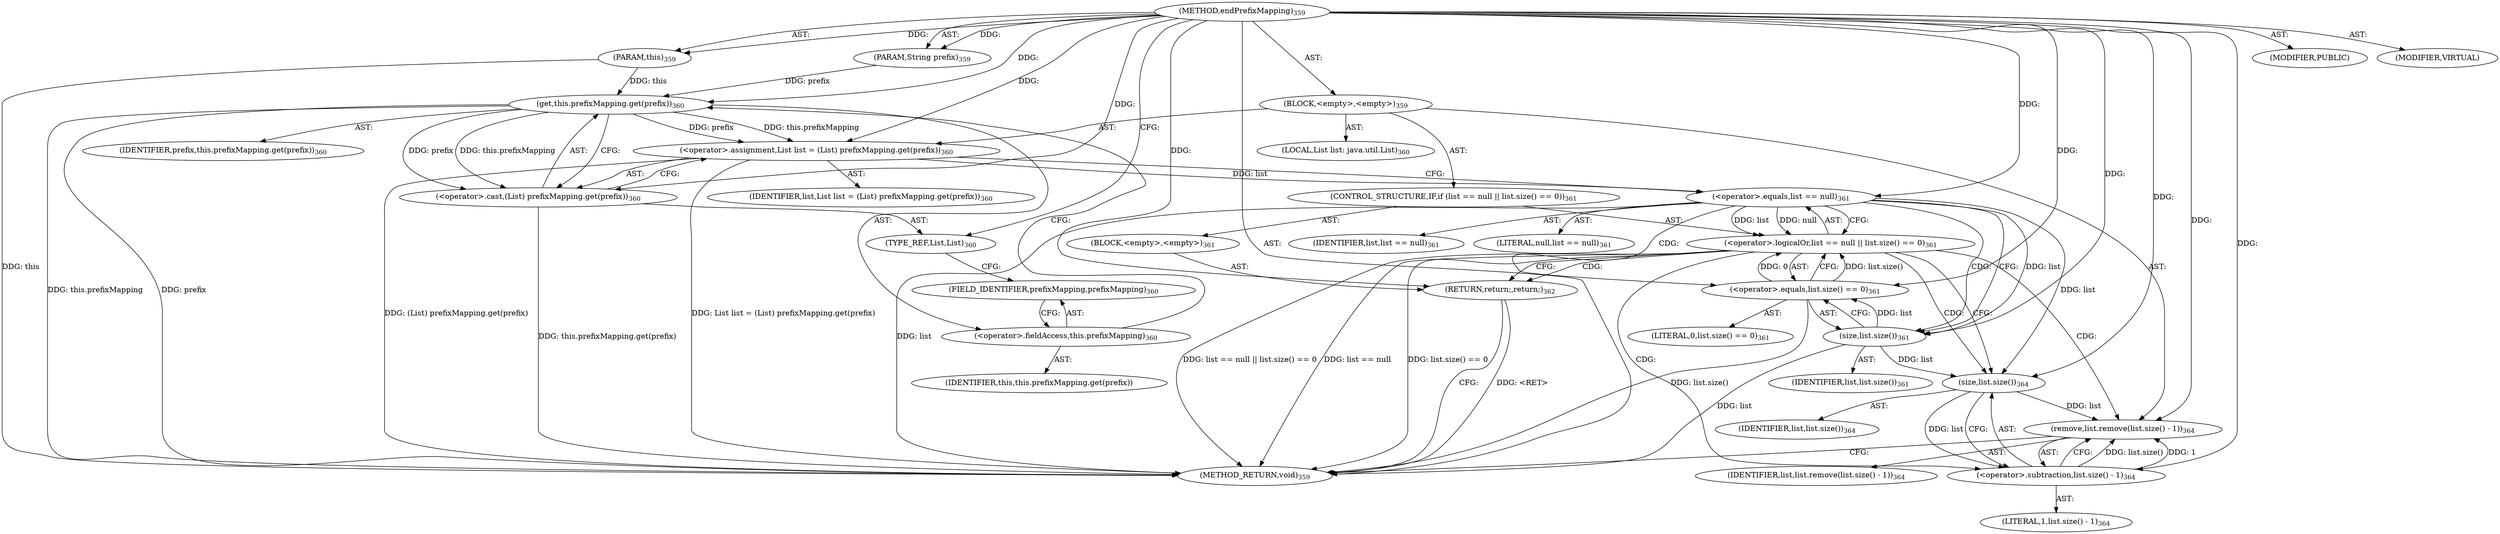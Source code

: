 digraph "endPrefixMapping" {  
"111669149720" [label = <(METHOD,endPrefixMapping)<SUB>359</SUB>> ]
"115964117029" [label = <(PARAM,this)<SUB>359</SUB>> ]
"115964117030" [label = <(PARAM,String prefix)<SUB>359</SUB>> ]
"25769803805" [label = <(BLOCK,&lt;empty&gt;,&lt;empty&gt;)<SUB>359</SUB>> ]
"94489280514" [label = <(LOCAL,List list: java.util.List)<SUB>360</SUB>> ]
"30064771181" [label = <(&lt;operator&gt;.assignment,List list = (List) prefixMapping.get(prefix))<SUB>360</SUB>> ]
"68719476810" [label = <(IDENTIFIER,list,List list = (List) prefixMapping.get(prefix))<SUB>360</SUB>> ]
"30064771182" [label = <(&lt;operator&gt;.cast,(List) prefixMapping.get(prefix))<SUB>360</SUB>> ]
"180388626435" [label = <(TYPE_REF,List,List)<SUB>360</SUB>> ]
"30064771183" [label = <(get,this.prefixMapping.get(prefix))<SUB>360</SUB>> ]
"30064771184" [label = <(&lt;operator&gt;.fieldAccess,this.prefixMapping)<SUB>360</SUB>> ]
"68719476811" [label = <(IDENTIFIER,this,this.prefixMapping.get(prefix))> ]
"55834574896" [label = <(FIELD_IDENTIFIER,prefixMapping,prefixMapping)<SUB>360</SUB>> ]
"68719476812" [label = <(IDENTIFIER,prefix,this.prefixMapping.get(prefix))<SUB>360</SUB>> ]
"47244640261" [label = <(CONTROL_STRUCTURE,IF,if (list == null || list.size() == 0))<SUB>361</SUB>> ]
"30064771185" [label = <(&lt;operator&gt;.logicalOr,list == null || list.size() == 0)<SUB>361</SUB>> ]
"30064771186" [label = <(&lt;operator&gt;.equals,list == null)<SUB>361</SUB>> ]
"68719476813" [label = <(IDENTIFIER,list,list == null)<SUB>361</SUB>> ]
"90194313230" [label = <(LITERAL,null,list == null)<SUB>361</SUB>> ]
"30064771187" [label = <(&lt;operator&gt;.equals,list.size() == 0)<SUB>361</SUB>> ]
"30064771188" [label = <(size,list.size())<SUB>361</SUB>> ]
"68719476814" [label = <(IDENTIFIER,list,list.size())<SUB>361</SUB>> ]
"90194313231" [label = <(LITERAL,0,list.size() == 0)<SUB>361</SUB>> ]
"25769803806" [label = <(BLOCK,&lt;empty&gt;,&lt;empty&gt;)<SUB>361</SUB>> ]
"146028888078" [label = <(RETURN,return;,return;)<SUB>362</SUB>> ]
"30064771189" [label = <(remove,list.remove(list.size() - 1))<SUB>364</SUB>> ]
"68719476815" [label = <(IDENTIFIER,list,list.remove(list.size() - 1))<SUB>364</SUB>> ]
"30064771190" [label = <(&lt;operator&gt;.subtraction,list.size() - 1)<SUB>364</SUB>> ]
"30064771191" [label = <(size,list.size())<SUB>364</SUB>> ]
"68719476816" [label = <(IDENTIFIER,list,list.size())<SUB>364</SUB>> ]
"90194313232" [label = <(LITERAL,1,list.size() - 1)<SUB>364</SUB>> ]
"133143986235" [label = <(MODIFIER,PUBLIC)> ]
"133143986236" [label = <(MODIFIER,VIRTUAL)> ]
"128849018904" [label = <(METHOD_RETURN,void)<SUB>359</SUB>> ]
  "111669149720" -> "115964117029"  [ label = "AST: "] 
  "111669149720" -> "115964117030"  [ label = "AST: "] 
  "111669149720" -> "25769803805"  [ label = "AST: "] 
  "111669149720" -> "133143986235"  [ label = "AST: "] 
  "111669149720" -> "133143986236"  [ label = "AST: "] 
  "111669149720" -> "128849018904"  [ label = "AST: "] 
  "25769803805" -> "94489280514"  [ label = "AST: "] 
  "25769803805" -> "30064771181"  [ label = "AST: "] 
  "25769803805" -> "47244640261"  [ label = "AST: "] 
  "25769803805" -> "30064771189"  [ label = "AST: "] 
  "30064771181" -> "68719476810"  [ label = "AST: "] 
  "30064771181" -> "30064771182"  [ label = "AST: "] 
  "30064771182" -> "180388626435"  [ label = "AST: "] 
  "30064771182" -> "30064771183"  [ label = "AST: "] 
  "30064771183" -> "30064771184"  [ label = "AST: "] 
  "30064771183" -> "68719476812"  [ label = "AST: "] 
  "30064771184" -> "68719476811"  [ label = "AST: "] 
  "30064771184" -> "55834574896"  [ label = "AST: "] 
  "47244640261" -> "30064771185"  [ label = "AST: "] 
  "47244640261" -> "25769803806"  [ label = "AST: "] 
  "30064771185" -> "30064771186"  [ label = "AST: "] 
  "30064771185" -> "30064771187"  [ label = "AST: "] 
  "30064771186" -> "68719476813"  [ label = "AST: "] 
  "30064771186" -> "90194313230"  [ label = "AST: "] 
  "30064771187" -> "30064771188"  [ label = "AST: "] 
  "30064771187" -> "90194313231"  [ label = "AST: "] 
  "30064771188" -> "68719476814"  [ label = "AST: "] 
  "25769803806" -> "146028888078"  [ label = "AST: "] 
  "30064771189" -> "68719476815"  [ label = "AST: "] 
  "30064771189" -> "30064771190"  [ label = "AST: "] 
  "30064771190" -> "30064771191"  [ label = "AST: "] 
  "30064771190" -> "90194313232"  [ label = "AST: "] 
  "30064771191" -> "68719476816"  [ label = "AST: "] 
  "30064771181" -> "30064771186"  [ label = "CFG: "] 
  "30064771189" -> "128849018904"  [ label = "CFG: "] 
  "30064771182" -> "30064771181"  [ label = "CFG: "] 
  "30064771185" -> "146028888078"  [ label = "CFG: "] 
  "30064771185" -> "30064771191"  [ label = "CFG: "] 
  "30064771190" -> "30064771189"  [ label = "CFG: "] 
  "180388626435" -> "55834574896"  [ label = "CFG: "] 
  "30064771183" -> "30064771182"  [ label = "CFG: "] 
  "30064771186" -> "30064771185"  [ label = "CFG: "] 
  "30064771186" -> "30064771188"  [ label = "CFG: "] 
  "30064771187" -> "30064771185"  [ label = "CFG: "] 
  "146028888078" -> "128849018904"  [ label = "CFG: "] 
  "30064771191" -> "30064771190"  [ label = "CFG: "] 
  "30064771184" -> "30064771183"  [ label = "CFG: "] 
  "30064771188" -> "30064771187"  [ label = "CFG: "] 
  "55834574896" -> "30064771184"  [ label = "CFG: "] 
  "111669149720" -> "180388626435"  [ label = "CFG: "] 
  "146028888078" -> "128849018904"  [ label = "DDG: &lt;RET&gt;"] 
  "115964117029" -> "128849018904"  [ label = "DDG: this"] 
  "30064771183" -> "128849018904"  [ label = "DDG: this.prefixMapping"] 
  "30064771183" -> "128849018904"  [ label = "DDG: prefix"] 
  "30064771182" -> "128849018904"  [ label = "DDG: this.prefixMapping.get(prefix)"] 
  "30064771181" -> "128849018904"  [ label = "DDG: (List) prefixMapping.get(prefix)"] 
  "30064771181" -> "128849018904"  [ label = "DDG: List list = (List) prefixMapping.get(prefix)"] 
  "30064771186" -> "128849018904"  [ label = "DDG: list"] 
  "30064771185" -> "128849018904"  [ label = "DDG: list == null"] 
  "30064771188" -> "128849018904"  [ label = "DDG: list"] 
  "30064771187" -> "128849018904"  [ label = "DDG: list.size()"] 
  "30064771185" -> "128849018904"  [ label = "DDG: list.size() == 0"] 
  "30064771185" -> "128849018904"  [ label = "DDG: list == null || list.size() == 0"] 
  "111669149720" -> "115964117029"  [ label = "DDG: "] 
  "111669149720" -> "115964117030"  [ label = "DDG: "] 
  "111669149720" -> "30064771181"  [ label = "DDG: "] 
  "30064771183" -> "30064771181"  [ label = "DDG: this.prefixMapping"] 
  "30064771183" -> "30064771181"  [ label = "DDG: prefix"] 
  "30064771191" -> "30064771189"  [ label = "DDG: list"] 
  "111669149720" -> "30064771189"  [ label = "DDG: "] 
  "30064771190" -> "30064771189"  [ label = "DDG: list.size()"] 
  "30064771190" -> "30064771189"  [ label = "DDG: 1"] 
  "111669149720" -> "30064771182"  [ label = "DDG: "] 
  "30064771183" -> "30064771182"  [ label = "DDG: this.prefixMapping"] 
  "30064771183" -> "30064771182"  [ label = "DDG: prefix"] 
  "30064771186" -> "30064771185"  [ label = "DDG: list"] 
  "30064771186" -> "30064771185"  [ label = "DDG: null"] 
  "30064771187" -> "30064771185"  [ label = "DDG: list.size()"] 
  "30064771187" -> "30064771185"  [ label = "DDG: 0"] 
  "111669149720" -> "146028888078"  [ label = "DDG: "] 
  "30064771191" -> "30064771190"  [ label = "DDG: list"] 
  "111669149720" -> "30064771190"  [ label = "DDG: "] 
  "115964117029" -> "30064771183"  [ label = "DDG: this"] 
  "115964117030" -> "30064771183"  [ label = "DDG: prefix"] 
  "111669149720" -> "30064771183"  [ label = "DDG: "] 
  "30064771181" -> "30064771186"  [ label = "DDG: list"] 
  "111669149720" -> "30064771186"  [ label = "DDG: "] 
  "30064771188" -> "30064771187"  [ label = "DDG: list"] 
  "111669149720" -> "30064771187"  [ label = "DDG: "] 
  "30064771186" -> "30064771191"  [ label = "DDG: list"] 
  "30064771188" -> "30064771191"  [ label = "DDG: list"] 
  "111669149720" -> "30064771191"  [ label = "DDG: "] 
  "30064771186" -> "30064771188"  [ label = "DDG: list"] 
  "111669149720" -> "30064771188"  [ label = "DDG: "] 
  "30064771185" -> "30064771190"  [ label = "CDG: "] 
  "30064771185" -> "30064771191"  [ label = "CDG: "] 
  "30064771185" -> "30064771189"  [ label = "CDG: "] 
  "30064771185" -> "146028888078"  [ label = "CDG: "] 
  "30064771186" -> "30064771188"  [ label = "CDG: "] 
  "30064771186" -> "30064771187"  [ label = "CDG: "] 
}
